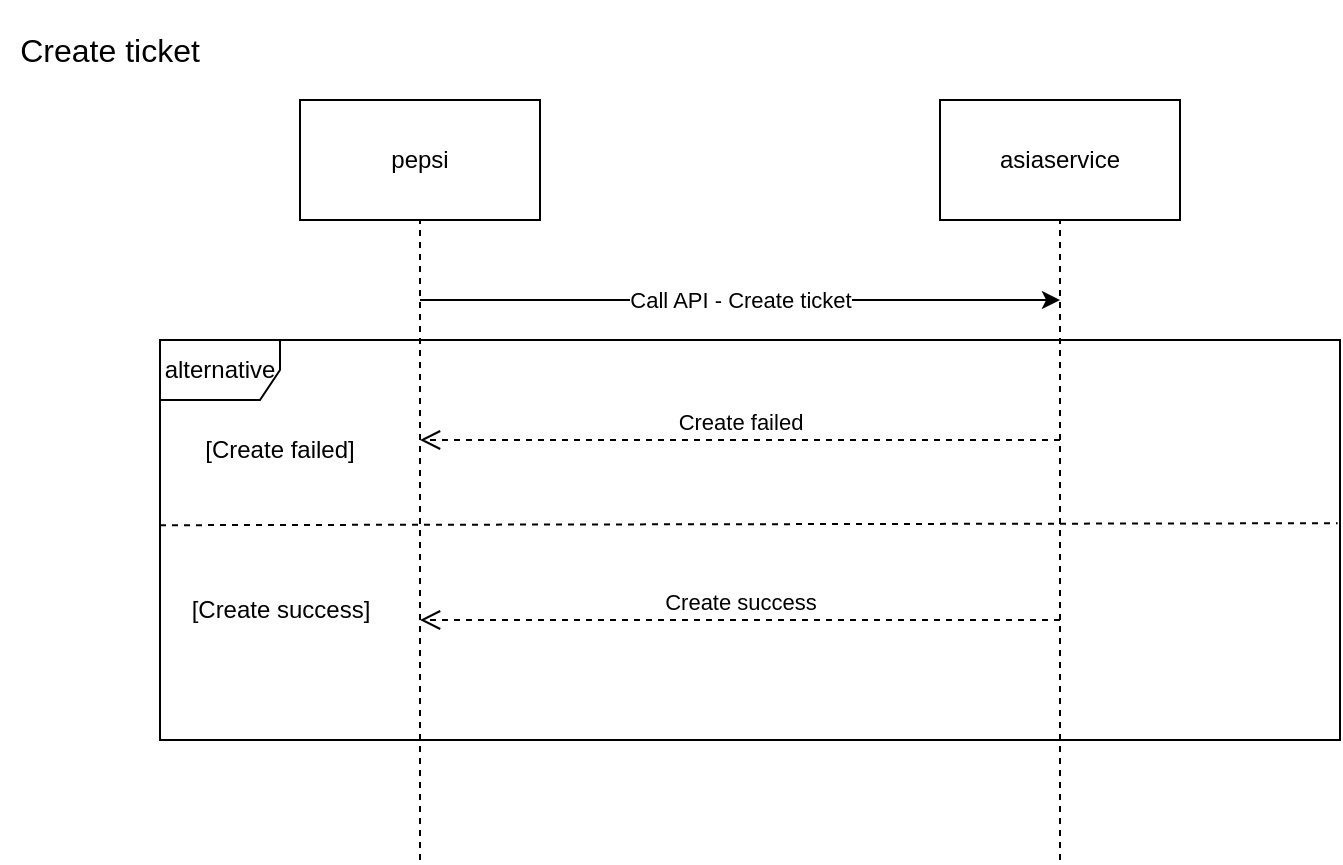 <mxfile version="24.0.7" type="github">
  <diagram name="Page-1" id="2YBvvXClWsGukQMizWep">
    <mxGraphModel dx="1434" dy="738" grid="1" gridSize="15" guides="1" tooltips="1" connect="1" arrows="1" fold="1" page="1" pageScale="1" pageWidth="850" pageHeight="1400" background="none" math="0" shadow="0">
      <root>
        <mxCell id="0" />
        <mxCell id="1" parent="0" />
        <mxCell id="Cj_ctMJrMI40OPLPcNBZ-1" value="asiaservice" style="rounded=0;whiteSpace=wrap;html=1;" parent="1" vertex="1">
          <mxGeometry x="480" y="60" width="120" height="60" as="geometry" />
        </mxCell>
        <mxCell id="Cj_ctMJrMI40OPLPcNBZ-2" value="pepsi" style="rounded=0;whiteSpace=wrap;html=1;" parent="1" vertex="1">
          <mxGeometry x="160" y="60" width="120" height="60" as="geometry" />
        </mxCell>
        <mxCell id="Cj_ctMJrMI40OPLPcNBZ-5" value="" style="endArrow=none;dashed=1;html=1;rounded=0;entryX=0.5;entryY=1;entryDx=0;entryDy=0;" parent="1" target="Cj_ctMJrMI40OPLPcNBZ-2" edge="1">
          <mxGeometry width="50" height="50" relative="1" as="geometry">
            <mxPoint x="220" y="440" as="sourcePoint" />
            <mxPoint x="460" y="170" as="targetPoint" />
          </mxGeometry>
        </mxCell>
        <mxCell id="Cj_ctMJrMI40OPLPcNBZ-6" value="Create ticket" style="text;strokeColor=none;align=center;fillColor=none;html=1;verticalAlign=middle;whiteSpace=wrap;rounded=0;fontSize=16;" parent="1" vertex="1">
          <mxGeometry x="10" y="10" width="110" height="50" as="geometry" />
        </mxCell>
        <mxCell id="Cj_ctMJrMI40OPLPcNBZ-8" value="" style="endArrow=none;dashed=1;html=1;rounded=0;entryX=0.5;entryY=1;entryDx=0;entryDy=0;" parent="1" target="Cj_ctMJrMI40OPLPcNBZ-1" edge="1">
          <mxGeometry width="50" height="50" relative="1" as="geometry">
            <mxPoint x="540" y="440" as="sourcePoint" />
            <mxPoint x="460" y="170" as="targetPoint" />
          </mxGeometry>
        </mxCell>
        <mxCell id="Cj_ctMJrMI40OPLPcNBZ-9" value="Call API - Create ticket" style="endArrow=classic;html=1;rounded=0;" parent="1" edge="1">
          <mxGeometry width="50" height="50" relative="1" as="geometry">
            <mxPoint x="220" y="160" as="sourcePoint" />
            <mxPoint x="540" y="160" as="targetPoint" />
            <mxPoint as="offset" />
          </mxGeometry>
        </mxCell>
        <mxCell id="Cj_ctMJrMI40OPLPcNBZ-15" value="alternative" style="shape=umlFrame;whiteSpace=wrap;html=1;pointerEvents=0;" parent="1" vertex="1">
          <mxGeometry x="90" y="180" width="590" height="200" as="geometry" />
        </mxCell>
        <mxCell id="Cj_ctMJrMI40OPLPcNBZ-16" value="" style="endArrow=none;dashed=1;html=1;rounded=0;exitX=0.002;exitY=0.508;exitDx=0;exitDy=0;exitPerimeter=0;entryX=0.998;entryY=0.458;entryDx=0;entryDy=0;entryPerimeter=0;" parent="1" target="Cj_ctMJrMI40OPLPcNBZ-15" edge="1">
          <mxGeometry width="50" height="50" relative="1" as="geometry">
            <mxPoint x="90.0" y="272.6" as="sourcePoint" />
            <mxPoint x="677.05" y="270" as="targetPoint" />
          </mxGeometry>
        </mxCell>
        <mxCell id="Cj_ctMJrMI40OPLPcNBZ-19" value="[Create failed]" style="text;strokeColor=none;align=center;fillColor=none;html=1;verticalAlign=middle;whiteSpace=wrap;rounded=0;" parent="1" vertex="1">
          <mxGeometry x="110" y="220" width="80" height="30" as="geometry" />
        </mxCell>
        <mxCell id="Cj_ctMJrMI40OPLPcNBZ-21" value="Create failed" style="html=1;verticalAlign=bottom;endArrow=open;dashed=1;endSize=8;curved=0;rounded=0;" parent="1" edge="1">
          <mxGeometry relative="1" as="geometry">
            <mxPoint x="540" y="230" as="sourcePoint" />
            <mxPoint x="220" y="230" as="targetPoint" />
            <Array as="points" />
          </mxGeometry>
        </mxCell>
        <mxCell id="Cj_ctMJrMI40OPLPcNBZ-22" value="Create success" style="html=1;verticalAlign=bottom;endArrow=open;dashed=1;endSize=8;curved=0;rounded=0;" parent="1" edge="1">
          <mxGeometry relative="1" as="geometry">
            <mxPoint x="540" y="320" as="sourcePoint" />
            <mxPoint x="220" y="320" as="targetPoint" />
            <Array as="points" />
          </mxGeometry>
        </mxCell>
        <mxCell id="Cj_ctMJrMI40OPLPcNBZ-23" value="[Create success]" style="text;strokeColor=none;align=center;fillColor=none;html=1;verticalAlign=middle;whiteSpace=wrap;rounded=0;" parent="1" vertex="1">
          <mxGeometry x="102.5" y="300" width="95" height="30" as="geometry" />
        </mxCell>
      </root>
    </mxGraphModel>
  </diagram>
</mxfile>
